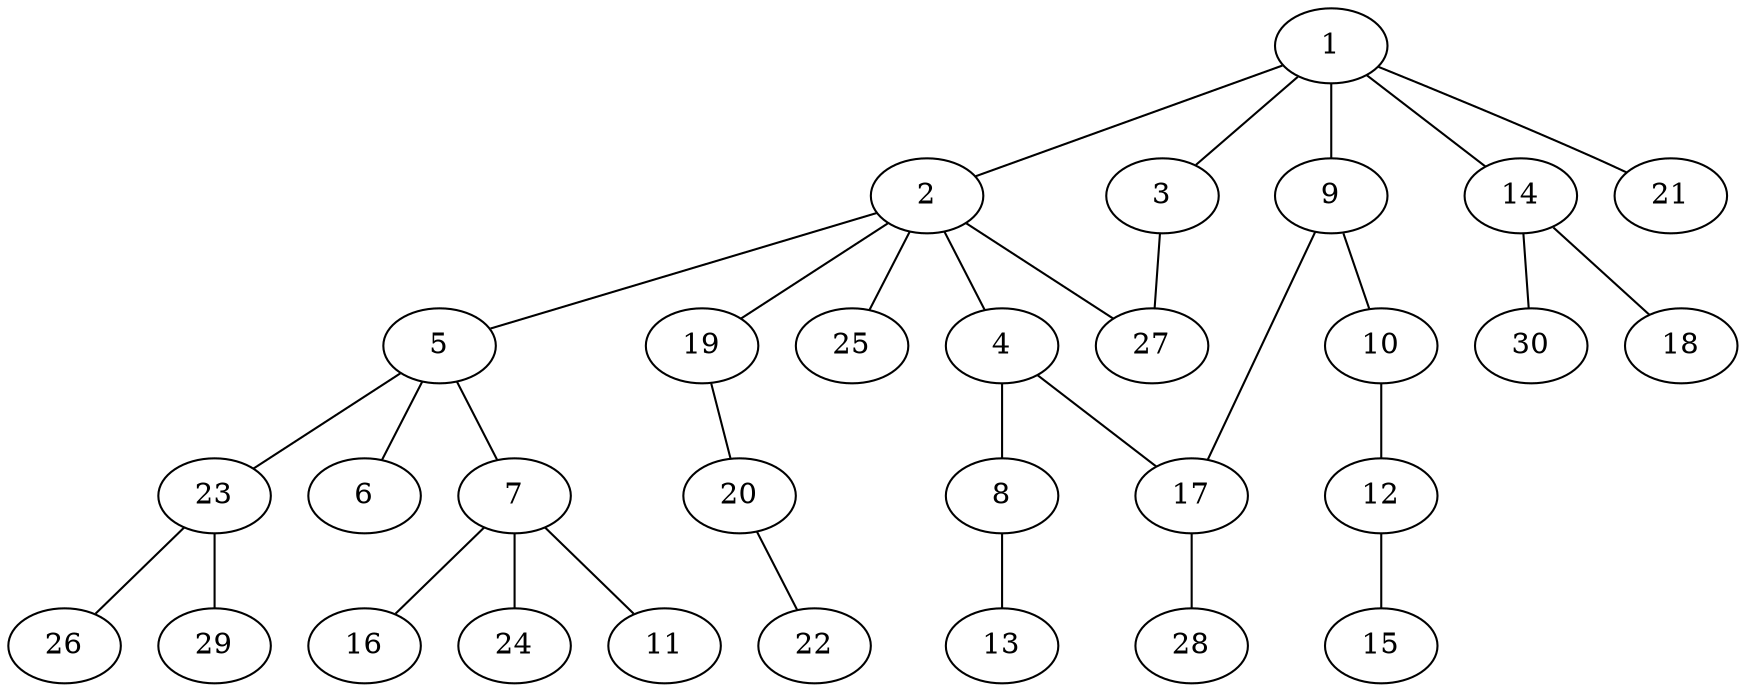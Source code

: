 graph graphname {1--2
1--3
1--9
1--14
1--21
2--4
2--5
2--19
2--25
2--27
3--27
4--8
4--17
5--6
5--7
5--23
7--11
7--16
7--24
8--13
9--10
9--17
10--12
12--15
14--18
14--30
17--28
19--20
20--22
23--26
23--29
}